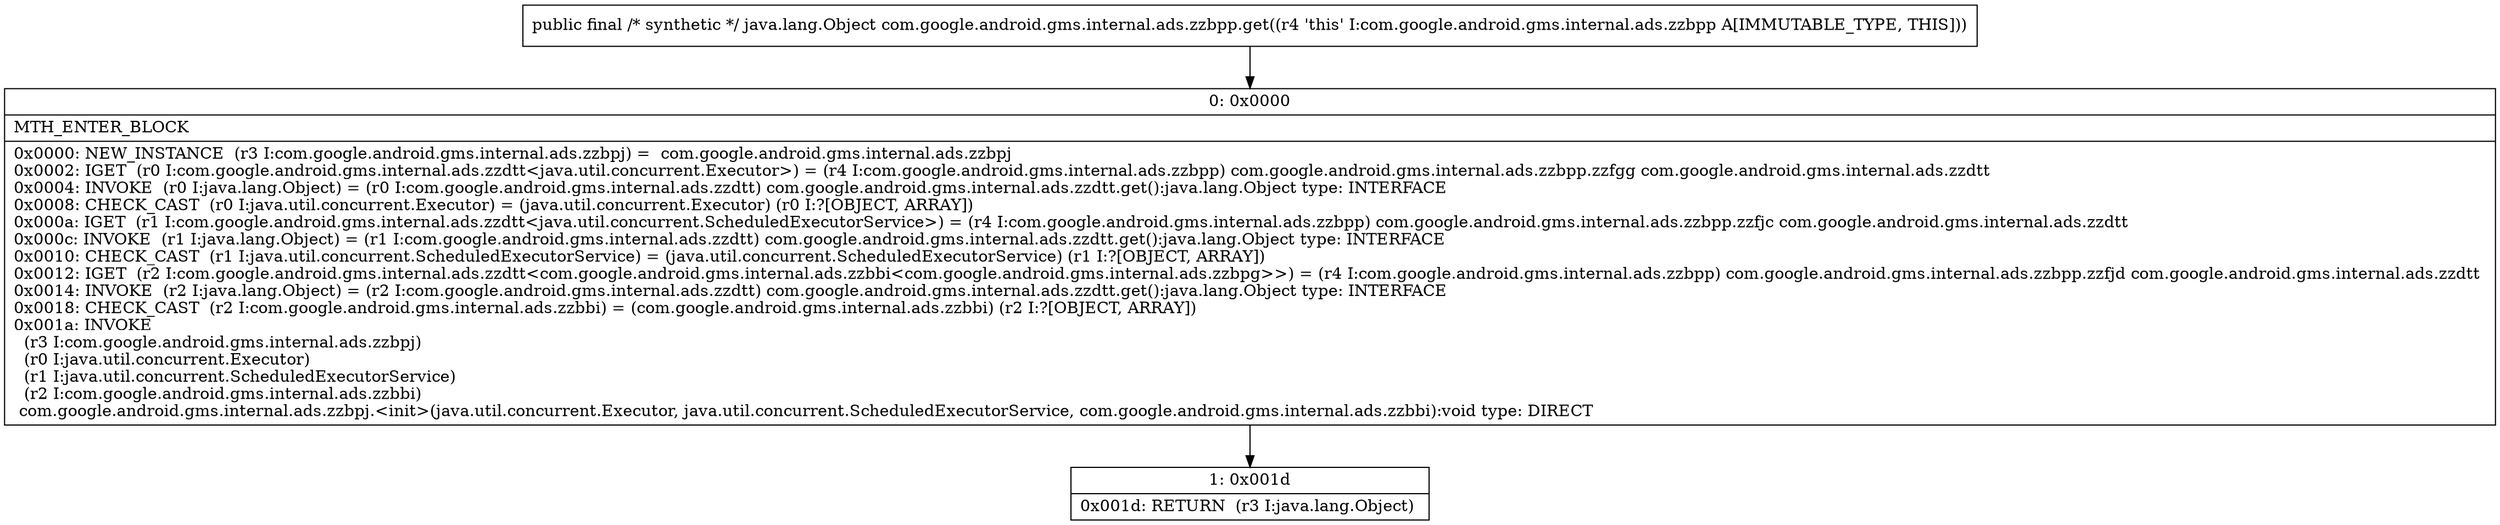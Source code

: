 digraph "CFG forcom.google.android.gms.internal.ads.zzbpp.get()Ljava\/lang\/Object;" {
Node_0 [shape=record,label="{0\:\ 0x0000|MTH_ENTER_BLOCK\l|0x0000: NEW_INSTANCE  (r3 I:com.google.android.gms.internal.ads.zzbpj) =  com.google.android.gms.internal.ads.zzbpj \l0x0002: IGET  (r0 I:com.google.android.gms.internal.ads.zzdtt\<java.util.concurrent.Executor\>) = (r4 I:com.google.android.gms.internal.ads.zzbpp) com.google.android.gms.internal.ads.zzbpp.zzfgg com.google.android.gms.internal.ads.zzdtt \l0x0004: INVOKE  (r0 I:java.lang.Object) = (r0 I:com.google.android.gms.internal.ads.zzdtt) com.google.android.gms.internal.ads.zzdtt.get():java.lang.Object type: INTERFACE \l0x0008: CHECK_CAST  (r0 I:java.util.concurrent.Executor) = (java.util.concurrent.Executor) (r0 I:?[OBJECT, ARRAY]) \l0x000a: IGET  (r1 I:com.google.android.gms.internal.ads.zzdtt\<java.util.concurrent.ScheduledExecutorService\>) = (r4 I:com.google.android.gms.internal.ads.zzbpp) com.google.android.gms.internal.ads.zzbpp.zzfjc com.google.android.gms.internal.ads.zzdtt \l0x000c: INVOKE  (r1 I:java.lang.Object) = (r1 I:com.google.android.gms.internal.ads.zzdtt) com.google.android.gms.internal.ads.zzdtt.get():java.lang.Object type: INTERFACE \l0x0010: CHECK_CAST  (r1 I:java.util.concurrent.ScheduledExecutorService) = (java.util.concurrent.ScheduledExecutorService) (r1 I:?[OBJECT, ARRAY]) \l0x0012: IGET  (r2 I:com.google.android.gms.internal.ads.zzdtt\<com.google.android.gms.internal.ads.zzbbi\<com.google.android.gms.internal.ads.zzbpg\>\>) = (r4 I:com.google.android.gms.internal.ads.zzbpp) com.google.android.gms.internal.ads.zzbpp.zzfjd com.google.android.gms.internal.ads.zzdtt \l0x0014: INVOKE  (r2 I:java.lang.Object) = (r2 I:com.google.android.gms.internal.ads.zzdtt) com.google.android.gms.internal.ads.zzdtt.get():java.lang.Object type: INTERFACE \l0x0018: CHECK_CAST  (r2 I:com.google.android.gms.internal.ads.zzbbi) = (com.google.android.gms.internal.ads.zzbbi) (r2 I:?[OBJECT, ARRAY]) \l0x001a: INVOKE  \l  (r3 I:com.google.android.gms.internal.ads.zzbpj)\l  (r0 I:java.util.concurrent.Executor)\l  (r1 I:java.util.concurrent.ScheduledExecutorService)\l  (r2 I:com.google.android.gms.internal.ads.zzbbi)\l com.google.android.gms.internal.ads.zzbpj.\<init\>(java.util.concurrent.Executor, java.util.concurrent.ScheduledExecutorService, com.google.android.gms.internal.ads.zzbbi):void type: DIRECT \l}"];
Node_1 [shape=record,label="{1\:\ 0x001d|0x001d: RETURN  (r3 I:java.lang.Object) \l}"];
MethodNode[shape=record,label="{public final \/* synthetic *\/ java.lang.Object com.google.android.gms.internal.ads.zzbpp.get((r4 'this' I:com.google.android.gms.internal.ads.zzbpp A[IMMUTABLE_TYPE, THIS])) }"];
MethodNode -> Node_0;
Node_0 -> Node_1;
}


